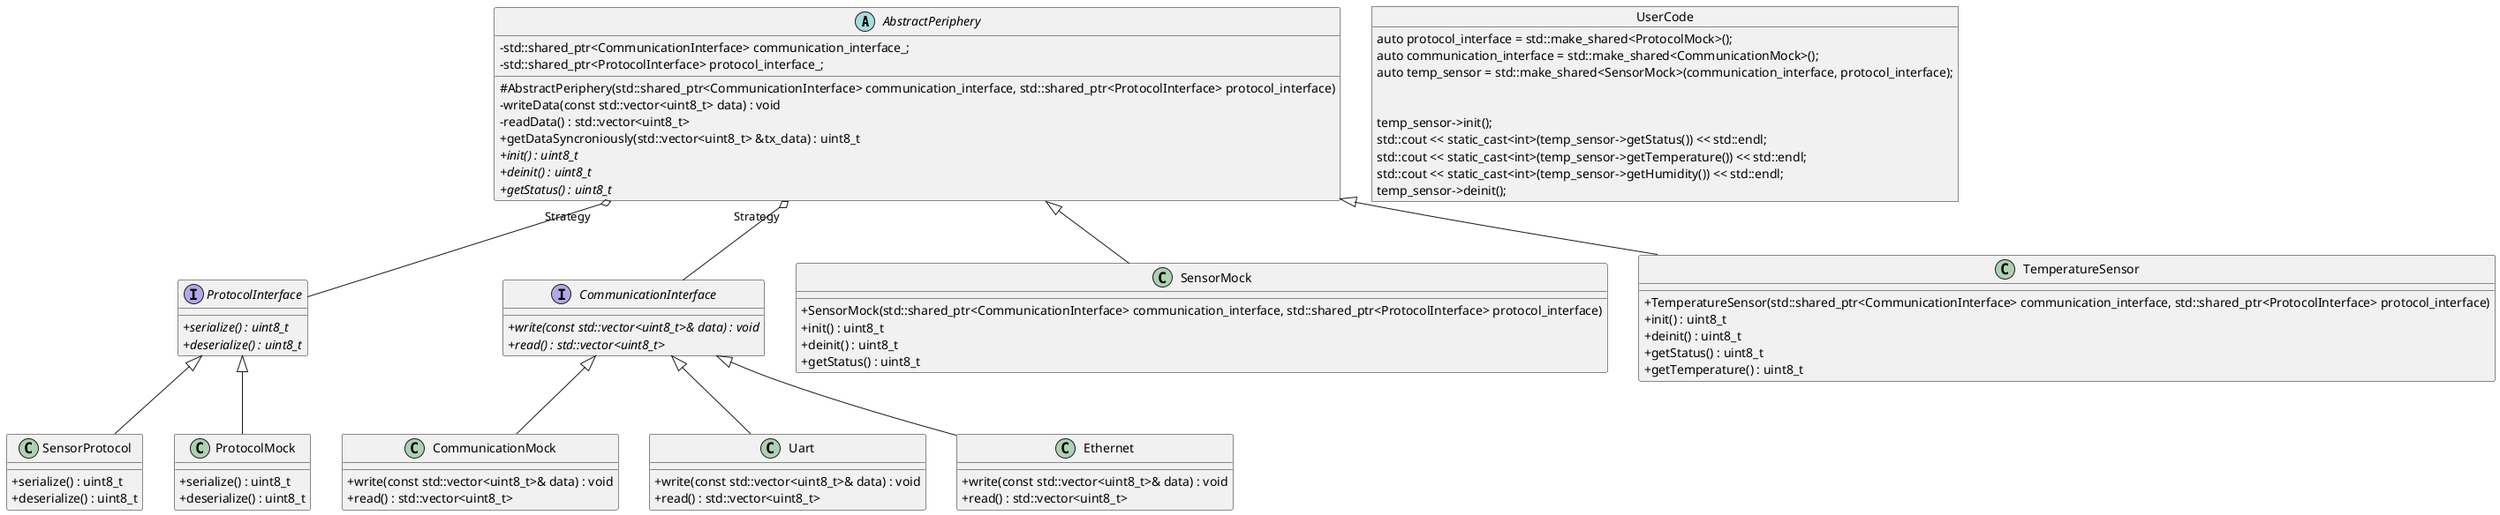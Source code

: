 @startuml reg-manager
'https://plantuml.com/class-diagram
skinparam classAttributeIconSize 0

'Classes
abstract AbstractPeriphery {
    #AbstractPeriphery(std::shared_ptr<CommunicationInterface> communication_interface, std::shared_ptr<ProtocolInterface> protocol_interface)
    -std::shared_ptr<CommunicationInterface> communication_interface_;
    -std::shared_ptr<ProtocolInterface> protocol_interface_;
    -writeData(const std::vector<uint8_t> data) : void
    -readData() : std::vector<uint8_t>
    +getDataSyncroniously(std::vector<uint8_t> &tx_data) : uint8_t
    +{abstract}init() : uint8_t
    +{abstract}deinit() : uint8_t
    +{abstract}getStatus() : uint8_t
}

class SensorMock {
    +SensorMock(std::shared_ptr<CommunicationInterface> communication_interface, std::shared_ptr<ProtocolInterface> protocol_interface)
    +init() : uint8_t
    +deinit() : uint8_t
    +getStatus() : uint8_t
}

class TemperatureSensor {
    +TemperatureSensor(std::shared_ptr<CommunicationInterface> communication_interface, std::shared_ptr<ProtocolInterface> protocol_interface)
    +init() : uint8_t
    +deinit() : uint8_t
    +getStatus() : uint8_t
    +getTemperature() : uint8_t
}

interface CommunicationInterface {
    +{abstract} write(const std::vector<uint8_t>& data) : void
    +{abstract} read() : std::vector<uint8_t>
}

class CommunicationMock {
    +write(const std::vector<uint8_t>& data) : void
    +read() : std::vector<uint8_t>
}

class Uart {
    +write(const std::vector<uint8_t>& data) : void
    +read() : std::vector<uint8_t>
}

class Ethernet {
    +write(const std::vector<uint8_t>& data) : void
    +read() : std::vector<uint8_t>
}

interface ProtocolInterface {
    +{abstract}serialize() : uint8_t
    +{abstract}deserialize() : uint8_t
}

class SensorProtocol {
    +serialize() : uint8_t
    +deserialize() : uint8_t
}

class ProtocolMock {
    +serialize() : uint8_t
    +deserialize() : uint8_t
}

object UserCode {
    auto protocol_interface = std::make_shared<ProtocolMock>();
    auto communication_interface = std::make_shared<CommunicationMock>();
    auto temp_sensor = std::make_shared<SensorMock>(communication_interface, protocol_interface);
    \n
    temp_sensor->init();
    std::cout << static_cast<int>(temp_sensor->getStatus()) << std::endl;
    std::cout << static_cast<int>(temp_sensor->getTemperature()) << std::endl;
    std::cout << static_cast<int>(temp_sensor->getHumidity()) << std::endl;
    temp_sensor->deinit();
}

'Relations
CommunicationMock -up-|> CommunicationInterface
Uart -up-|> CommunicationInterface
Ethernet -up-|> CommunicationInterface

SensorProtocol -up-|> ProtocolInterface
ProtocolMock -up-|> ProtocolInterface

AbstractPeriphery "Strategy" o-- CommunicationInterface
AbstractPeriphery "Strategy" o-- ProtocolInterface

SensorMock -up-|> AbstractPeriphery
TemperatureSensor -up-|> AbstractPeriphery

'Notes

@enduml
